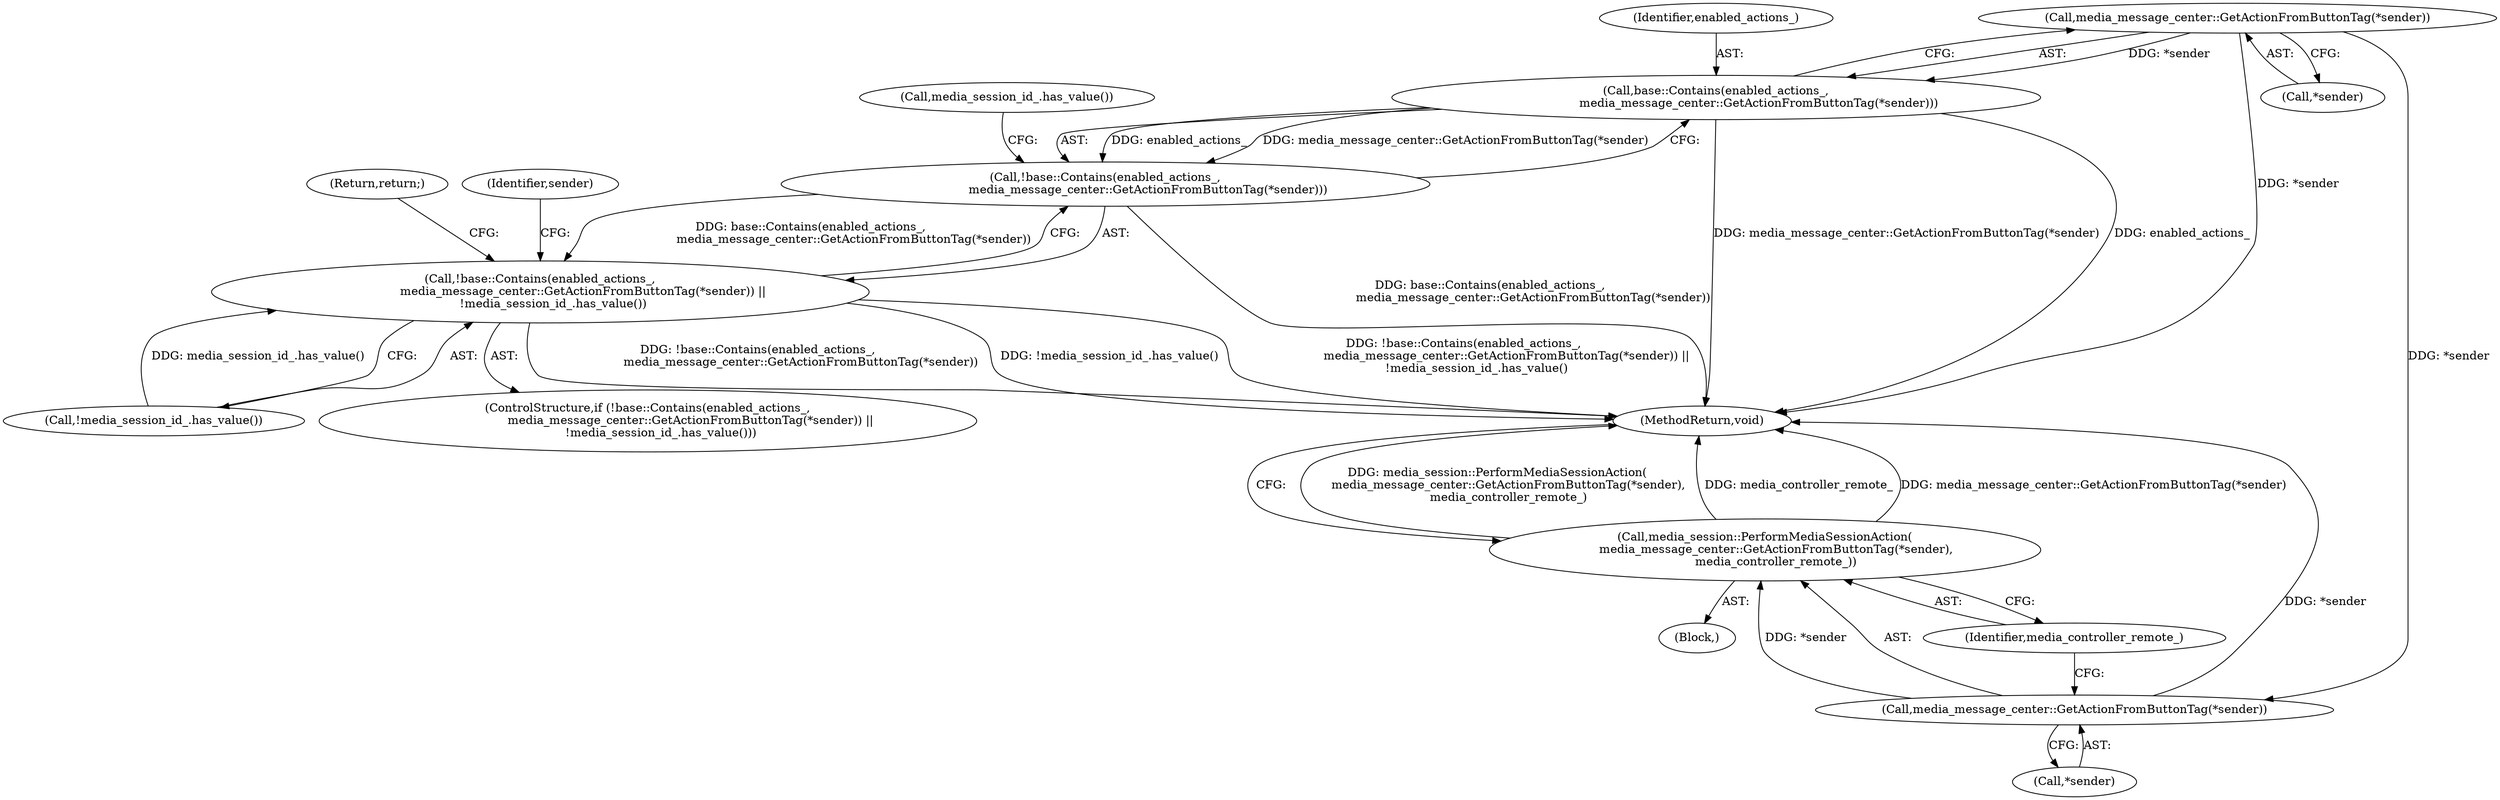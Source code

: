 digraph "0_Chrome_c25b198675380f713a56649c857b4367601d4a3d@pointer" {
"1000116" [label="(Call,media_message_center::GetActionFromButtonTag(*sender))"];
"1000114" [label="(Call,base::Contains(enabled_actions_,\n                       media_message_center::GetActionFromButtonTag(*sender)))"];
"1000113" [label="(Call,!base::Contains(enabled_actions_,\n                       media_message_center::GetActionFromButtonTag(*sender)))"];
"1000112" [label="(Call,!base::Contains(enabled_actions_,\n                       media_message_center::GetActionFromButtonTag(*sender)) ||\n       !media_session_id_.has_value())"];
"1000124" [label="(Call,media_message_center::GetActionFromButtonTag(*sender))"];
"1000123" [label="(Call,media_session::PerformMediaSessionAction(\n      media_message_center::GetActionFromButtonTag(*sender),\n      media_controller_remote_))"];
"1000116" [label="(Call,media_message_center::GetActionFromButtonTag(*sender))"];
"1000126" [label="(Identifier,sender)"];
"1000103" [label="(Block,)"];
"1000124" [label="(Call,media_message_center::GetActionFromButtonTag(*sender))"];
"1000125" [label="(Call,*sender)"];
"1000119" [label="(Call,!media_session_id_.has_value())"];
"1000114" [label="(Call,base::Contains(enabled_actions_,\n                       media_message_center::GetActionFromButtonTag(*sender)))"];
"1000113" [label="(Call,!base::Contains(enabled_actions_,\n                       media_message_center::GetActionFromButtonTag(*sender)))"];
"1000115" [label="(Identifier,enabled_actions_)"];
"1000127" [label="(Identifier,media_controller_remote_)"];
"1000120" [label="(Call,media_session_id_.has_value())"];
"1000117" [label="(Call,*sender)"];
"1000123" [label="(Call,media_session::PerformMediaSessionAction(\n      media_message_center::GetActionFromButtonTag(*sender),\n      media_controller_remote_))"];
"1000122" [label="(Return,return;)"];
"1000112" [label="(Call,!base::Contains(enabled_actions_,\n                       media_message_center::GetActionFromButtonTag(*sender)) ||\n       !media_session_id_.has_value())"];
"1000128" [label="(MethodReturn,void)"];
"1000111" [label="(ControlStructure,if (!base::Contains(enabled_actions_,\n                       media_message_center::GetActionFromButtonTag(*sender)) ||\n       !media_session_id_.has_value()))"];
"1000116" -> "1000114"  [label="AST: "];
"1000116" -> "1000117"  [label="CFG: "];
"1000117" -> "1000116"  [label="AST: "];
"1000114" -> "1000116"  [label="CFG: "];
"1000116" -> "1000128"  [label="DDG: *sender"];
"1000116" -> "1000114"  [label="DDG: *sender"];
"1000116" -> "1000124"  [label="DDG: *sender"];
"1000114" -> "1000113"  [label="AST: "];
"1000115" -> "1000114"  [label="AST: "];
"1000113" -> "1000114"  [label="CFG: "];
"1000114" -> "1000128"  [label="DDG: enabled_actions_"];
"1000114" -> "1000128"  [label="DDG: media_message_center::GetActionFromButtonTag(*sender)"];
"1000114" -> "1000113"  [label="DDG: enabled_actions_"];
"1000114" -> "1000113"  [label="DDG: media_message_center::GetActionFromButtonTag(*sender)"];
"1000113" -> "1000112"  [label="AST: "];
"1000120" -> "1000113"  [label="CFG: "];
"1000112" -> "1000113"  [label="CFG: "];
"1000113" -> "1000128"  [label="DDG: base::Contains(enabled_actions_,\n                       media_message_center::GetActionFromButtonTag(*sender))"];
"1000113" -> "1000112"  [label="DDG: base::Contains(enabled_actions_,\n                       media_message_center::GetActionFromButtonTag(*sender))"];
"1000112" -> "1000111"  [label="AST: "];
"1000112" -> "1000119"  [label="CFG: "];
"1000119" -> "1000112"  [label="AST: "];
"1000122" -> "1000112"  [label="CFG: "];
"1000126" -> "1000112"  [label="CFG: "];
"1000112" -> "1000128"  [label="DDG: !media_session_id_.has_value()"];
"1000112" -> "1000128"  [label="DDG: !base::Contains(enabled_actions_,\n                       media_message_center::GetActionFromButtonTag(*sender)) ||\n       !media_session_id_.has_value()"];
"1000112" -> "1000128"  [label="DDG: !base::Contains(enabled_actions_,\n                       media_message_center::GetActionFromButtonTag(*sender))"];
"1000119" -> "1000112"  [label="DDG: media_session_id_.has_value()"];
"1000124" -> "1000123"  [label="AST: "];
"1000124" -> "1000125"  [label="CFG: "];
"1000125" -> "1000124"  [label="AST: "];
"1000127" -> "1000124"  [label="CFG: "];
"1000124" -> "1000128"  [label="DDG: *sender"];
"1000124" -> "1000123"  [label="DDG: *sender"];
"1000123" -> "1000103"  [label="AST: "];
"1000123" -> "1000127"  [label="CFG: "];
"1000127" -> "1000123"  [label="AST: "];
"1000128" -> "1000123"  [label="CFG: "];
"1000123" -> "1000128"  [label="DDG: media_session::PerformMediaSessionAction(\n      media_message_center::GetActionFromButtonTag(*sender),\n      media_controller_remote_)"];
"1000123" -> "1000128"  [label="DDG: media_controller_remote_"];
"1000123" -> "1000128"  [label="DDG: media_message_center::GetActionFromButtonTag(*sender)"];
}
